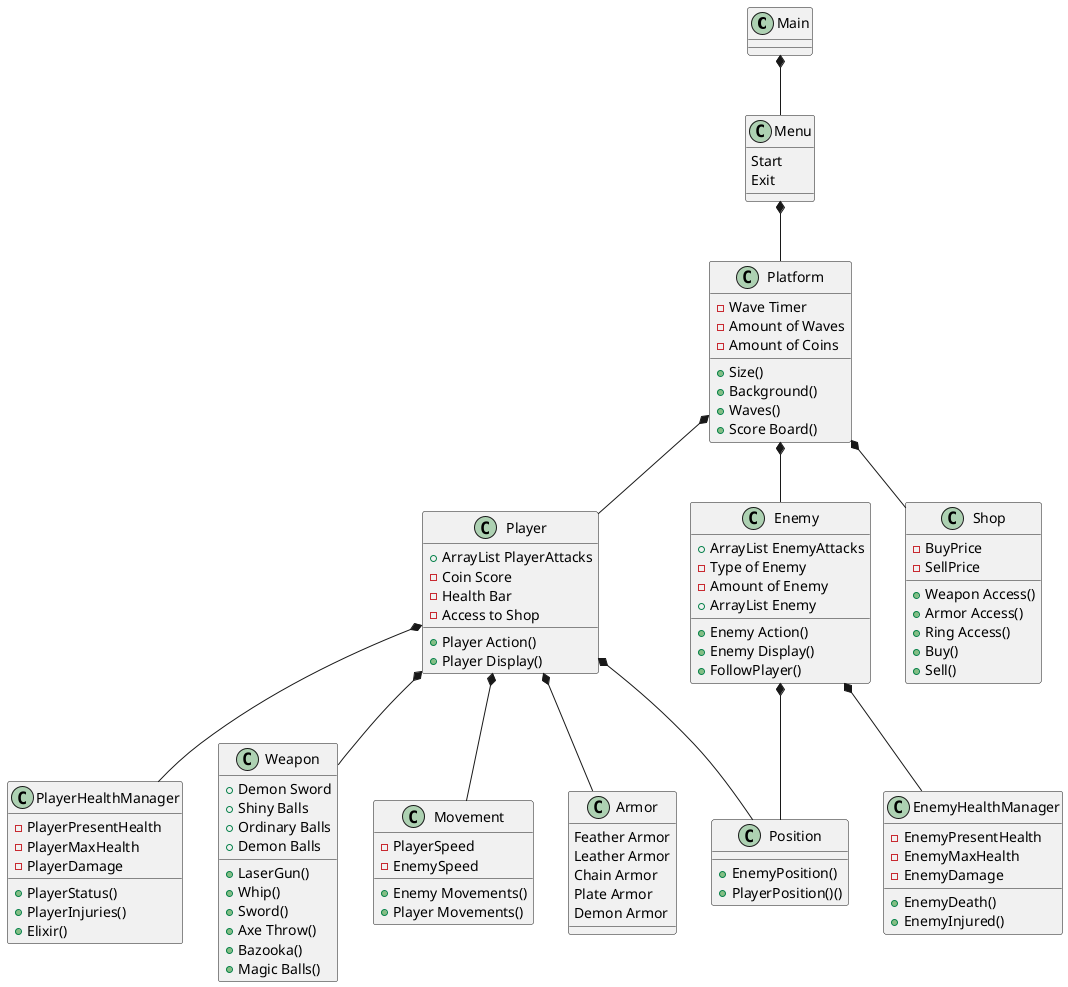 @startuml
'https://plantuml.com/class-diagram

class Main
class Menu
class Platform
class Player
class PlayerHealthManager
class Enemy
class EnemyHealthManager
class Weapon
class Shop
class Movement
class Position
class Armor

Menu : Start
Menu : Exit

Platform : +Size()
Platform : +Background()
Platform : +Waves()
Platform : -Wave Timer
Platform : -Amount of Waves
Platform : +Score Board()
Platform : -Amount of Coins




Player : +Player Action()
Player : +ArrayList PlayerAttacks
Player : -Coin Score
Player : -Health Bar
Player : -Access to Shop
Player : +Player Display()


PlayerHealthManager : +PlayerStatus()
PlayerHealthManager : -PlayerPresentHealth
PlayerHealthManager : -PlayerMaxHealth
PlayerHealthManager : -PlayerDamage
PlayerHealthManager : +PlayerInjuries()
PlayerHealthManager : +Elixir()


Enemy : +Enemy Action()
Enemy : + ArrayList EnemyAttacks
Enemy : +Enemy Display()
Enemy : -Type of Enemy
Enemy : -Amount of Enemy
Enemy : + ArrayList Enemy

Enemy : +FollowPlayer()

Movement : +Enemy Movements()
Movement : +Player Movements()
Movement : -PlayerSpeed
Movement : -EnemySpeed

Position : +EnemyPosition()
Position : +PlayerPosition()()

EnemyHealthManager : -EnemyPresentHealth
EnemyHealthManager : -EnemyMaxHealth
EnemyHealthManager : -EnemyDamage
EnemyHealthManager : +EnemyDeath()
EnemyHealthManager : +EnemyInjured()

Weapon : +LaserGun()
Weapon : +Whip()
Weapon : +Sword()
Weapon : +Axe Throw()
Weapon : +Demon Sword
Weapon : +Bazooka()
Weapon : +Shiny Balls
Weapon : +Ordinary Balls
Weapon : +Magic Balls()
Weapon : +Demon Balls

Armor : Feather Armor
Armor : Leather Armor
Armor : Chain Armor
Armor : Plate Armor
Armor : Demon Armor


Shop : +Weapon Access()
Shop : +Armor Access()
Shop : +Ring Access()
Shop : +Buy()
Shop : -BuyPrice
Shop : +Sell()
Shop : -SellPrice


Main *-- Menu
Menu *-- Platform
Platform *-- Player
Platform *-- Enemy
Platform *-- Shop
Player *-- Movement
Player *-- Armor
Player *-- Weapon
Player *-- Position
Enemy *-- Position
Player *-- PlayerHealthManager
Enemy *-- EnemyHealthManager

@enduml